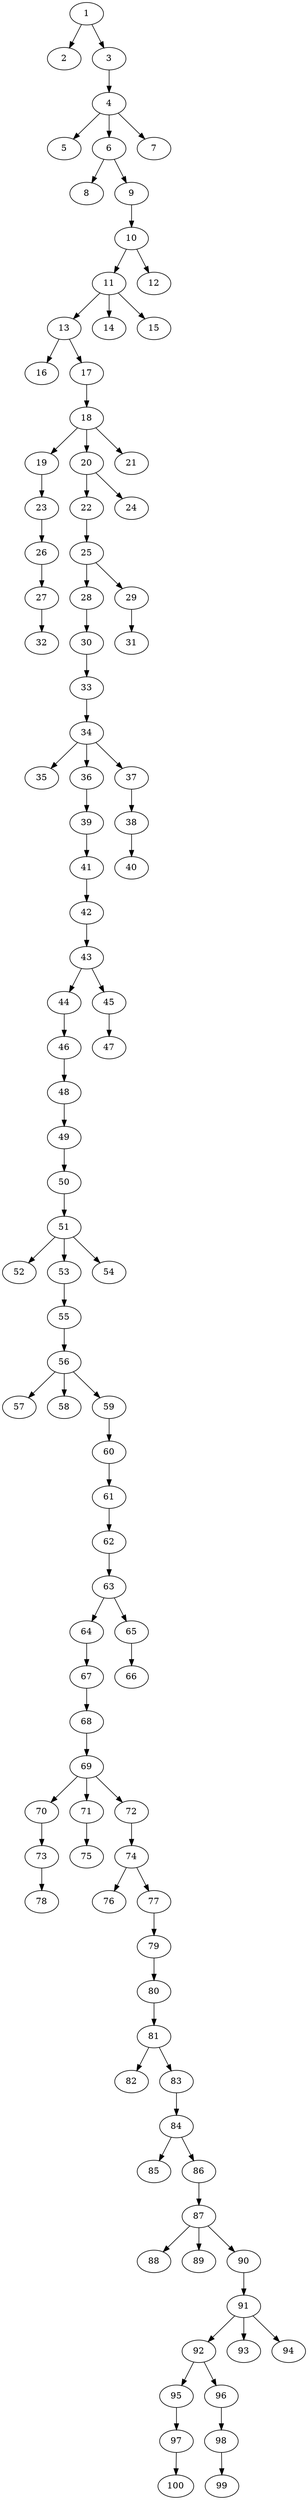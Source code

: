 // DAG automatically generated by daggen at Fri Aug  4 16:35:14 2017
// ./daggen --dot -n 100 --fat 0.2 --regular 0.2 --density 0.2 --jump 1 
digraph G {
  1 [size="1480", alpha="0.08"]
  1 -> 2 [size ="34"]
  1 -> 3 [size ="34"]
  2 [size="21248", alpha="0.11"]
  3 [size="1376", alpha="0.11"]
  3 -> 4 [size ="134"]
  4 [size="10352", alpha="0.12"]
  4 -> 5 [size ="210"]
  4 -> 6 [size ="210"]
  4 -> 7 [size ="210"]
  5 [size="564535", alpha="0.07"]
  6 [size="102640", alpha="0.03"]
  6 -> 8 [size ="134"]
  6 -> 9 [size ="134"]
  7 [size="587343", alpha="0.20"]
  8 [size="782758", alpha="0.02"]
  9 [size="126151", alpha="0.02"]
  9 -> 10 [size ="134"]
  10 [size="28991", alpha="0.17"]
  10 -> 11 [size ="75"]
  10 -> 12 [size ="75"]
  11 [size="391889", alpha="0.18"]
  11 -> 13 [size ="839"]
  11 -> 14 [size ="839"]
  11 -> 15 [size ="839"]
  12 [size="112764", alpha="0.17"]
  13 [size="3534", alpha="0.11"]
  13 -> 16 [size ="75"]
  13 -> 17 [size ="75"]
  14 [size="638746", alpha="0.12"]
  15 [size="8979", alpha="0.09"]
  16 [size="8590", alpha="0.18"]
  17 [size="7783", alpha="0.02"]
  17 -> 18 [size ="210"]
  18 [size="28991", alpha="0.11"]
  18 -> 19 [size ="75"]
  18 -> 20 [size ="75"]
  18 -> 21 [size ="75"]
  19 [size="839830", alpha="0.13"]
  19 -> 23 [size ="537"]
  20 [size="10862", alpha="0.01"]
  20 -> 22 [size ="839"]
  20 -> 24 [size ="839"]
  21 [size="28832", alpha="0.15"]
  22 [size="782758", alpha="0.18"]
  22 -> 25 [size ="679"]
  23 [size="68719", alpha="0.02"]
  23 -> 26 [size ="134"]
  24 [size="188624", alpha="0.20"]
  25 [size="313646", alpha="0.10"]
  25 -> 28 [size ="210"]
  25 -> 29 [size ="210"]
  26 [size="231928", alpha="0.03"]
  26 -> 27 [size ="302"]
  27 [size="9714", alpha="0.15"]
  27 -> 32 [size ="411"]
  28 [size="39258", alpha="0.08"]
  28 -> 30 [size ="839"]
  29 [size="10541", alpha="0.17"]
  29 -> 31 [size ="839"]
  30 [size="23104", alpha="0.18"]
  30 -> 33 [size ="411"]
  31 [size="68719", alpha="0.16"]
  32 [size="14420", alpha="0.02"]
  33 [size="266607", alpha="0.14"]
  33 -> 34 [size ="537"]
  34 [size="155511", alpha="0.07"]
  34 -> 35 [size ="210"]
  34 -> 36 [size ="210"]
  34 -> 37 [size ="210"]
  35 [size="231928", alpha="0.13"]
  36 [size="3272", alpha="0.02"]
  36 -> 39 [size ="75"]
  37 [size="68719", alpha="0.01"]
  37 -> 38 [size ="134"]
  38 [size="68719", alpha="0.11"]
  38 -> 40 [size ="134"]
  39 [size="6253", alpha="0.10"]
  39 -> 41 [size ="679"]
  40 [size="420925", alpha="0.19"]
  41 [size="200363", alpha="0.05"]
  41 -> 42 [size ="134"]
  42 [size="1083423", alpha="0.02"]
  42 -> 43 [size ="839"]
  43 [size="549756", alpha="0.03"]
  43 -> 44 [size ="537"]
  43 -> 45 [size ="537"]
  44 [size="688301", alpha="0.13"]
  44 -> 46 [size ="679"]
  45 [size="62695", alpha="0.02"]
  45 -> 47 [size ="134"]
  46 [size="28991", alpha="0.01"]
  46 -> 48 [size ="75"]
  47 [size="8590", alpha="0.04"]
  48 [size="254411", alpha="0.10"]
  48 -> 49 [size ="302"]
  49 [size="417594", alpha="0.11"]
  49 -> 50 [size ="411"]
  50 [size="110859", alpha="0.00"]
  50 -> 51 [size ="134"]
  51 [size="3446", alpha="0.17"]
  51 -> 52 [size ="134"]
  51 -> 53 [size ="134"]
  51 -> 54 [size ="134"]
  52 [size="8590", alpha="0.11"]
  53 [size="783768", alpha="0.07"]
  53 -> 55 [size ="537"]
  54 [size="12768", alpha="0.05"]
  55 [size="782758", alpha="0.16"]
  55 -> 56 [size ="679"]
  56 [size="1114", alpha="0.08"]
  56 -> 57 [size ="34"]
  56 -> 58 [size ="34"]
  56 -> 59 [size ="34"]
  57 [size="231928", alpha="0.02"]
  58 [size="4753", alpha="0.02"]
  59 [size="883", alpha="0.06"]
  59 -> 60 [size ="75"]
  60 [size="13740", alpha="0.10"]
  60 -> 61 [size ="302"]
  61 [size="8742", alpha="0.06"]
  61 -> 62 [size ="34"]
  62 [size="134218", alpha="0.19"]
  62 -> 63 [size ="210"]
  63 [size="23535", alpha="0.10"]
  63 -> 64 [size ="34"]
  63 -> 65 [size ="34"]
  64 [size="68719", alpha="0.08"]
  64 -> 67 [size ="134"]
  65 [size="976381", alpha="0.16"]
  65 -> 66 [size ="679"]
  66 [size="8590", alpha="0.00"]
  67 [size="190087", alpha="0.06"]
  67 -> 68 [size ="134"]
  68 [size="36938", alpha="0.15"]
  68 -> 69 [size ="839"]
  69 [size="134218", alpha="0.14"]
  69 -> 70 [size ="210"]
  69 -> 71 [size ="210"]
  69 -> 72 [size ="210"]
  70 [size="559795", alpha="0.19"]
  70 -> 73 [size ="537"]
  71 [size="231928", alpha="0.10"]
  71 -> 75 [size ="302"]
  72 [size="24383", alpha="0.03"]
  72 -> 74 [size ="411"]
  73 [size="25942", alpha="0.01"]
  73 -> 78 [size ="537"]
  74 [size="1073742", alpha="0.06"]
  74 -> 76 [size ="839"]
  74 -> 77 [size ="839"]
  75 [size="3358", alpha="0.07"]
  76 [size="5107", alpha="0.17"]
  77 [size="231928", alpha="0.18"]
  77 -> 79 [size ="302"]
  78 [size="30946", alpha="0.05"]
  79 [size="134218", alpha="0.17"]
  79 -> 80 [size ="210"]
  80 [size="134218", alpha="0.04"]
  80 -> 81 [size ="210"]
  81 [size="549756", alpha="0.08"]
  81 -> 82 [size ="537"]
  81 -> 83 [size ="537"]
  82 [size="94861", alpha="0.18"]
  83 [size="22753", alpha="0.18"]
  83 -> 84 [size ="75"]
  84 [size="134218", alpha="0.04"]
  84 -> 85 [size ="210"]
  84 -> 86 [size ="210"]
  85 [size="22567", alpha="0.05"]
  86 [size="34368", alpha="0.09"]
  86 -> 87 [size ="839"]
  87 [size="368293", alpha="0.04"]
  87 -> 88 [size ="411"]
  87 -> 89 [size ="411"]
  87 -> 90 [size ="411"]
  88 [size="17834", alpha="0.17"]
  89 [size="3438", alpha="0.05"]
  90 [size="782758", alpha="0.17"]
  90 -> 91 [size ="679"]
  91 [size="4502", alpha="0.09"]
  91 -> 92 [size ="75"]
  91 -> 93 [size ="75"]
  91 -> 94 [size ="75"]
  92 [size="782758", alpha="0.10"]
  92 -> 95 [size ="679"]
  92 -> 96 [size ="679"]
  93 [size="11758", alpha="0.06"]
  94 [size="368293", alpha="0.14"]
  95 [size="34310", alpha="0.16"]
  95 -> 97 [size ="679"]
  96 [size="782758", alpha="0.13"]
  96 -> 98 [size ="679"]
  97 [size="31518", alpha="0.17"]
  97 -> 100 [size ="34"]
  98 [size="483776", alpha="0.15"]
  98 -> 99 [size ="302"]
  99 [size="932920", alpha="0.12"]
  100 [size="549756", alpha="0.02"]
}
